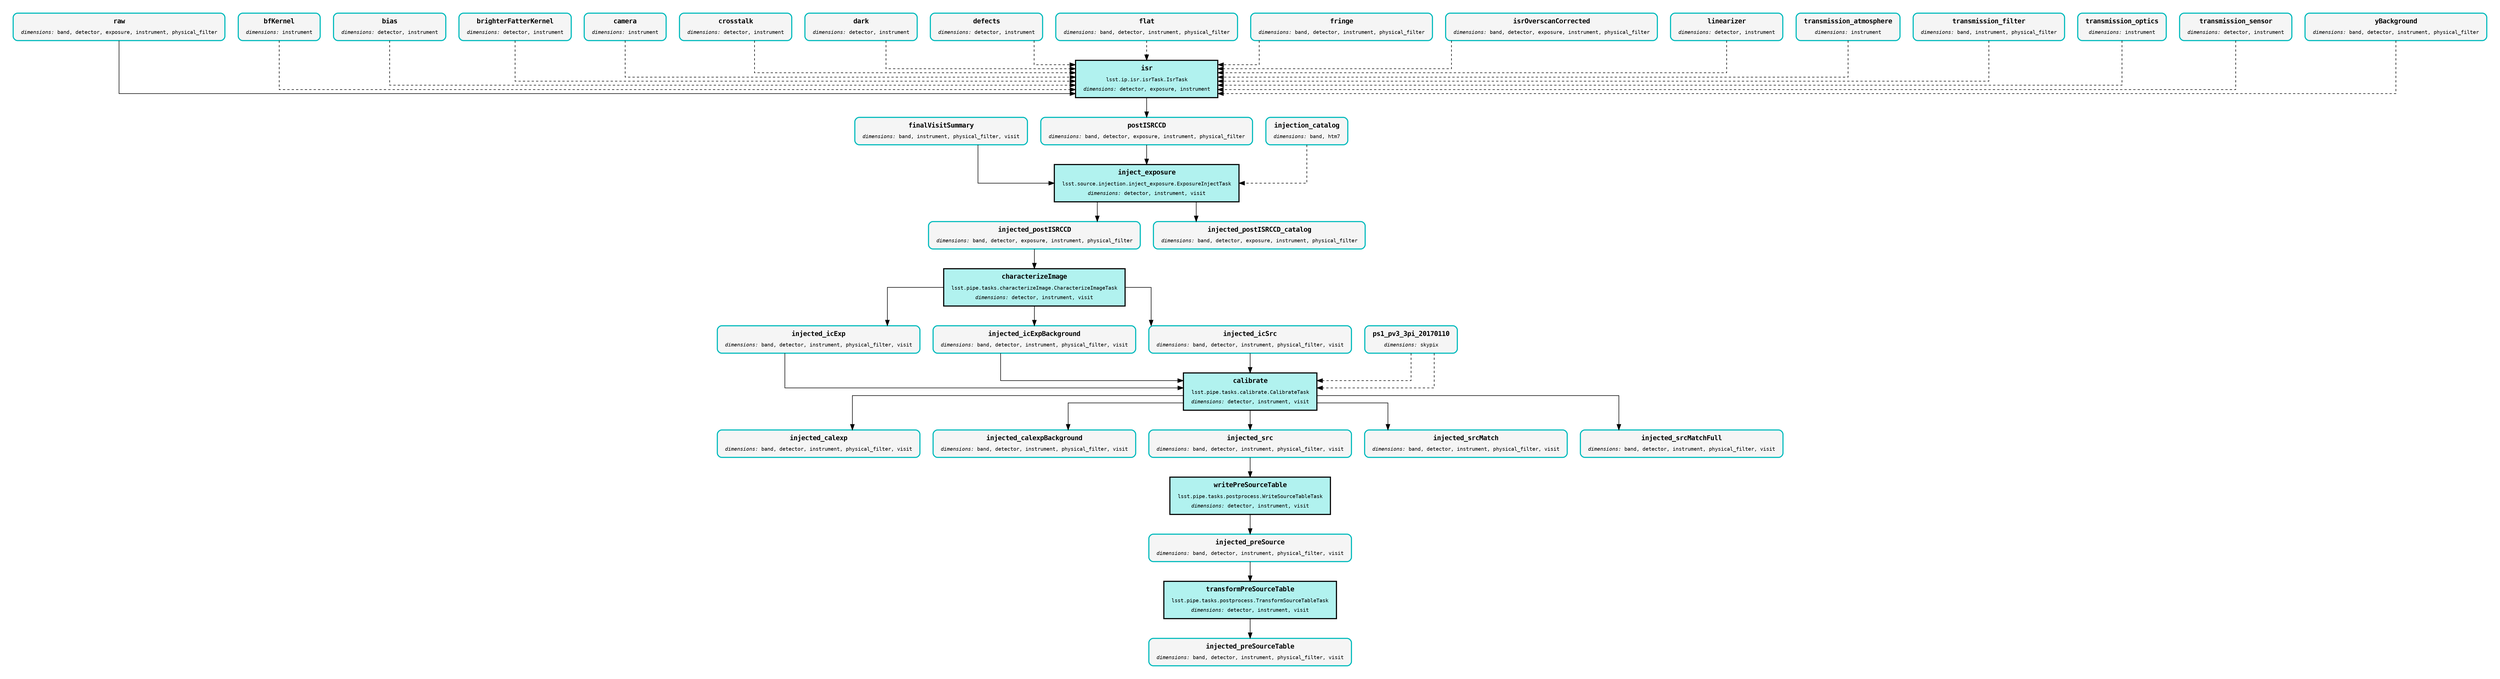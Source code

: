 digraph Pipeline {
graph [splines="ortho", nodesep="0.5", ranksep="0.75", pad="0.5"];
node [shape="box", fontname="Monospace", fontsize="14", margin="0.2,0.1", penwidth="3"];
edge [color="black", arrowsize="1.5", penwidth="1.5"];
"task0" [style="filled", color="black", fillcolor="#B1F2EF", label=<<TABLE BORDER="0" CELLPADDING="5"><TR><TD><B><FONT POINT-SIZE="18">calibrate</FONT></B></TD></TR><TR><TD>lsst.pipe.tasks.calibrate.CalibrateTask</TD></TR><TR><TD><I>dimensions:</I>&nbsp;detector, instrument, visit</TD></TR></TABLE>>];
"injected_icExp" [style="rounded,filled,bold", color="#00BABC", fillcolor="#F5F5F5", label=<<TABLE BORDER="0" CELLPADDING="5"><TR><TD><B><FONT POINT-SIZE="18">injected_icExp</FONT></B></TD></TR><TR><TD><I>dimensions:</I>&nbsp;band, detector, instrument, physical_filter, visit</TD></TR></TABLE>>];
"injected_icExp" -> "task0";
"injected_icExpBackground" [style="rounded,filled,bold", color="#00BABC", fillcolor="#F5F5F5", label=<<TABLE BORDER="0" CELLPADDING="5"><TR><TD><B><FONT POINT-SIZE="18">injected_icExpBackground</FONT></B></TD></TR><TR><TD><I>dimensions:</I>&nbsp;band, detector, instrument, physical_filter, visit</TD></TR></TABLE>>];
"injected_icExpBackground" -> "task0";
"injected_icSrc" [style="rounded,filled,bold", color="#00BABC", fillcolor="#F5F5F5", label=<<TABLE BORDER="0" CELLPADDING="5"><TR><TD><B><FONT POINT-SIZE="18">injected_icSrc</FONT></B></TD></TR><TR><TD><I>dimensions:</I>&nbsp;band, detector, instrument, physical_filter, visit</TD></TR></TABLE>>];
"injected_icSrc" -> "task0";
"ps1_pv3_3pi_20170110" [style="rounded,filled,bold", color="#00BABC", fillcolor="#F5F5F5", label=<<TABLE BORDER="0" CELLPADDING="5"><TR><TD><B><FONT POINT-SIZE="18">ps1_pv3_3pi_20170110</FONT></B></TD></TR><TR><TD><I>dimensions:</I>&nbsp;skypix</TD></TR></TABLE>>];
"ps1_pv3_3pi_20170110" -> "task0" [style="dashed"];
"ps1_pv3_3pi_20170110" -> "task0" [style="dashed"];
"injected_calexp" [style="rounded,filled,bold", color="#00BABC", fillcolor="#F5F5F5", label=<<TABLE BORDER="0" CELLPADDING="5"><TR><TD><B><FONT POINT-SIZE="18">injected_calexp</FONT></B></TD></TR><TR><TD><I>dimensions:</I>&nbsp;band, detector, instrument, physical_filter, visit</TD></TR></TABLE>>];
"task0" -> "injected_calexp";
"injected_calexpBackground" [style="rounded,filled,bold", color="#00BABC", fillcolor="#F5F5F5", label=<<TABLE BORDER="0" CELLPADDING="5"><TR><TD><B><FONT POINT-SIZE="18">injected_calexpBackground</FONT></B></TD></TR><TR><TD><I>dimensions:</I>&nbsp;band, detector, instrument, physical_filter, visit</TD></TR></TABLE>>];
"task0" -> "injected_calexpBackground";
"injected_src" [style="rounded,filled,bold", color="#00BABC", fillcolor="#F5F5F5", label=<<TABLE BORDER="0" CELLPADDING="5"><TR><TD><B><FONT POINT-SIZE="18">injected_src</FONT></B></TD></TR><TR><TD><I>dimensions:</I>&nbsp;band, detector, instrument, physical_filter, visit</TD></TR></TABLE>>];
"task0" -> "injected_src";
"injected_srcMatch" [style="rounded,filled,bold", color="#00BABC", fillcolor="#F5F5F5", label=<<TABLE BORDER="0" CELLPADDING="5"><TR><TD><B><FONT POINT-SIZE="18">injected_srcMatch</FONT></B></TD></TR><TR><TD><I>dimensions:</I>&nbsp;band, detector, instrument, physical_filter, visit</TD></TR></TABLE>>];
"task0" -> "injected_srcMatch";
"injected_srcMatchFull" [style="rounded,filled,bold", color="#00BABC", fillcolor="#F5F5F5", label=<<TABLE BORDER="0" CELLPADDING="5"><TR><TD><B><FONT POINT-SIZE="18">injected_srcMatchFull</FONT></B></TD></TR><TR><TD><I>dimensions:</I>&nbsp;band, detector, instrument, physical_filter, visit</TD></TR></TABLE>>];
"task0" -> "injected_srcMatchFull";
"task1" [style="filled", color="black", fillcolor="#B1F2EF", label=<<TABLE BORDER="0" CELLPADDING="5"><TR><TD><B><FONT POINT-SIZE="18">characterizeImage</FONT></B></TD></TR><TR><TD>lsst.pipe.tasks.characterizeImage.CharacterizeImageTask</TD></TR><TR><TD><I>dimensions:</I>&nbsp;detector, instrument, visit</TD></TR></TABLE>>];
"injected_postISRCCD" [style="rounded,filled,bold", color="#00BABC", fillcolor="#F5F5F5", label=<<TABLE BORDER="0" CELLPADDING="5"><TR><TD><B><FONT POINT-SIZE="18">injected_postISRCCD</FONT></B></TD></TR><TR><TD><I>dimensions:</I>&nbsp;band, detector, exposure, instrument, physical_filter</TD></TR></TABLE>>];
"injected_postISRCCD" -> "task1";
"task1" -> "injected_icExp";
"task1" -> "injected_icExpBackground";
"task1" -> "injected_icSrc";
"task2" [style="filled", color="black", fillcolor="#B1F2EF", label=<<TABLE BORDER="0" CELLPADDING="5"><TR><TD><B><FONT POINT-SIZE="18">inject_exposure</FONT></B></TD></TR><TR><TD>lsst.source.injection.inject_exposure.ExposureInjectTask</TD></TR><TR><TD><I>dimensions:</I>&nbsp;detector, instrument, visit</TD></TR></TABLE>>];
"finalVisitSummary" [style="rounded,filled,bold", color="#00BABC", fillcolor="#F5F5F5", label=<<TABLE BORDER="0" CELLPADDING="5"><TR><TD><B><FONT POINT-SIZE="18">finalVisitSummary</FONT></B></TD></TR><TR><TD><I>dimensions:</I>&nbsp;band, instrument, physical_filter, visit</TD></TR></TABLE>>];
"finalVisitSummary" -> "task2";
"postISRCCD" [style="rounded,filled,bold", color="#00BABC", fillcolor="#F5F5F5", label=<<TABLE BORDER="0" CELLPADDING="5"><TR><TD><B><FONT POINT-SIZE="18">postISRCCD</FONT></B></TD></TR><TR><TD><I>dimensions:</I>&nbsp;band, detector, exposure, instrument, physical_filter</TD></TR></TABLE>>];
"postISRCCD" -> "task2";
"injection_catalog" [style="rounded,filled,bold", color="#00BABC", fillcolor="#F5F5F5", label=<<TABLE BORDER="0" CELLPADDING="5"><TR><TD><B><FONT POINT-SIZE="18">injection_catalog</FONT></B></TD></TR><TR><TD><I>dimensions:</I>&nbsp;band, htm7</TD></TR></TABLE>>];
"injection_catalog" -> "task2" [style="dashed"];
"task2" -> "injected_postISRCCD";
"injected_postISRCCD_catalog" [style="rounded,filled,bold", color="#00BABC", fillcolor="#F5F5F5", label=<<TABLE BORDER="0" CELLPADDING="5"><TR><TD><B><FONT POINT-SIZE="18">injected_postISRCCD_catalog</FONT></B></TD></TR><TR><TD><I>dimensions:</I>&nbsp;band, detector, exposure, instrument, physical_filter</TD></TR></TABLE>>];
"task2" -> "injected_postISRCCD_catalog";
"task3" [style="filled", color="black", fillcolor="#B1F2EF", label=<<TABLE BORDER="0" CELLPADDING="5"><TR><TD><B><FONT POINT-SIZE="18">isr</FONT></B></TD></TR><TR><TD>lsst.ip.isr.isrTask.IsrTask</TD></TR><TR><TD><I>dimensions:</I>&nbsp;detector, exposure, instrument</TD></TR></TABLE>>];
"raw" [style="rounded,filled,bold", color="#00BABC", fillcolor="#F5F5F5", label=<<TABLE BORDER="0" CELLPADDING="5"><TR><TD><B><FONT POINT-SIZE="18">raw</FONT></B></TD></TR><TR><TD><I>dimensions:</I>&nbsp;band, detector, exposure, instrument, physical_filter</TD></TR></TABLE>>];
"raw" -> "task3";
"bfKernel" [style="rounded,filled,bold", color="#00BABC", fillcolor="#F5F5F5", label=<<TABLE BORDER="0" CELLPADDING="5"><TR><TD><B><FONT POINT-SIZE="18">bfKernel</FONT></B></TD></TR><TR><TD><I>dimensions:</I>&nbsp;instrument</TD></TR></TABLE>>];
"bfKernel" -> "task3" [style="dashed"];
"bias" [style="rounded,filled,bold", color="#00BABC", fillcolor="#F5F5F5", label=<<TABLE BORDER="0" CELLPADDING="5"><TR><TD><B><FONT POINT-SIZE="18">bias</FONT></B></TD></TR><TR><TD><I>dimensions:</I>&nbsp;detector, instrument</TD></TR></TABLE>>];
"bias" -> "task3" [style="dashed"];
"brighterFatterKernel" [style="rounded,filled,bold", color="#00BABC", fillcolor="#F5F5F5", label=<<TABLE BORDER="0" CELLPADDING="5"><TR><TD><B><FONT POINT-SIZE="18">brighterFatterKernel</FONT></B></TD></TR><TR><TD><I>dimensions:</I>&nbsp;detector, instrument</TD></TR></TABLE>>];
"brighterFatterKernel" -> "task3" [style="dashed"];
"camera" [style="rounded,filled,bold", color="#00BABC", fillcolor="#F5F5F5", label=<<TABLE BORDER="0" CELLPADDING="5"><TR><TD><B><FONT POINT-SIZE="18">camera</FONT></B></TD></TR><TR><TD><I>dimensions:</I>&nbsp;instrument</TD></TR></TABLE>>];
"camera" -> "task3" [style="dashed"];
"crosstalk" [style="rounded,filled,bold", color="#00BABC", fillcolor="#F5F5F5", label=<<TABLE BORDER="0" CELLPADDING="5"><TR><TD><B><FONT POINT-SIZE="18">crosstalk</FONT></B></TD></TR><TR><TD><I>dimensions:</I>&nbsp;detector, instrument</TD></TR></TABLE>>];
"crosstalk" -> "task3" [style="dashed"];
"dark" [style="rounded,filled,bold", color="#00BABC", fillcolor="#F5F5F5", label=<<TABLE BORDER="0" CELLPADDING="5"><TR><TD><B><FONT POINT-SIZE="18">dark</FONT></B></TD></TR><TR><TD><I>dimensions:</I>&nbsp;detector, instrument</TD></TR></TABLE>>];
"dark" -> "task3" [style="dashed"];
"defects" [style="rounded,filled,bold", color="#00BABC", fillcolor="#F5F5F5", label=<<TABLE BORDER="0" CELLPADDING="5"><TR><TD><B><FONT POINT-SIZE="18">defects</FONT></B></TD></TR><TR><TD><I>dimensions:</I>&nbsp;detector, instrument</TD></TR></TABLE>>];
"defects" -> "task3" [style="dashed"];
"flat" [style="rounded,filled,bold", color="#00BABC", fillcolor="#F5F5F5", label=<<TABLE BORDER="0" CELLPADDING="5"><TR><TD><B><FONT POINT-SIZE="18">flat</FONT></B></TD></TR><TR><TD><I>dimensions:</I>&nbsp;band, detector, instrument, physical_filter</TD></TR></TABLE>>];
"flat" -> "task3" [style="dashed"];
"fringe" [style="rounded,filled,bold", color="#00BABC", fillcolor="#F5F5F5", label=<<TABLE BORDER="0" CELLPADDING="5"><TR><TD><B><FONT POINT-SIZE="18">fringe</FONT></B></TD></TR><TR><TD><I>dimensions:</I>&nbsp;band, detector, instrument, physical_filter</TD></TR></TABLE>>];
"fringe" -> "task3" [style="dashed"];
"isrOverscanCorrected" [style="rounded,filled,bold", color="#00BABC", fillcolor="#F5F5F5", label=<<TABLE BORDER="0" CELLPADDING="5"><TR><TD><B><FONT POINT-SIZE="18">isrOverscanCorrected</FONT></B></TD></TR><TR><TD><I>dimensions:</I>&nbsp;band, detector, exposure, instrument, physical_filter</TD></TR></TABLE>>];
"isrOverscanCorrected" -> "task3" [style="dashed"];
"linearizer" [style="rounded,filled,bold", color="#00BABC", fillcolor="#F5F5F5", label=<<TABLE BORDER="0" CELLPADDING="5"><TR><TD><B><FONT POINT-SIZE="18">linearizer</FONT></B></TD></TR><TR><TD><I>dimensions:</I>&nbsp;detector, instrument</TD></TR></TABLE>>];
"linearizer" -> "task3" [style="dashed"];
"transmission_atmosphere" [style="rounded,filled,bold", color="#00BABC", fillcolor="#F5F5F5", label=<<TABLE BORDER="0" CELLPADDING="5"><TR><TD><B><FONT POINT-SIZE="18">transmission_atmosphere</FONT></B></TD></TR><TR><TD><I>dimensions:</I>&nbsp;instrument</TD></TR></TABLE>>];
"transmission_atmosphere" -> "task3" [style="dashed"];
"transmission_filter" [style="rounded,filled,bold", color="#00BABC", fillcolor="#F5F5F5", label=<<TABLE BORDER="0" CELLPADDING="5"><TR><TD><B><FONT POINT-SIZE="18">transmission_filter</FONT></B></TD></TR><TR><TD><I>dimensions:</I>&nbsp;band, instrument, physical_filter</TD></TR></TABLE>>];
"transmission_filter" -> "task3" [style="dashed"];
"transmission_optics" [style="rounded,filled,bold", color="#00BABC", fillcolor="#F5F5F5", label=<<TABLE BORDER="0" CELLPADDING="5"><TR><TD><B><FONT POINT-SIZE="18">transmission_optics</FONT></B></TD></TR><TR><TD><I>dimensions:</I>&nbsp;instrument</TD></TR></TABLE>>];
"transmission_optics" -> "task3" [style="dashed"];
"transmission_sensor" [style="rounded,filled,bold", color="#00BABC", fillcolor="#F5F5F5", label=<<TABLE BORDER="0" CELLPADDING="5"><TR><TD><B><FONT POINT-SIZE="18">transmission_sensor</FONT></B></TD></TR><TR><TD><I>dimensions:</I>&nbsp;detector, instrument</TD></TR></TABLE>>];
"transmission_sensor" -> "task3" [style="dashed"];
"yBackground" [style="rounded,filled,bold", color="#00BABC", fillcolor="#F5F5F5", label=<<TABLE BORDER="0" CELLPADDING="5"><TR><TD><B><FONT POINT-SIZE="18">yBackground</FONT></B></TD></TR><TR><TD><I>dimensions:</I>&nbsp;band, detector, instrument, physical_filter</TD></TR></TABLE>>];
"yBackground" -> "task3" [style="dashed"];
"task3" -> "postISRCCD";
"task4" [style="filled", color="black", fillcolor="#B1F2EF", label=<<TABLE BORDER="0" CELLPADDING="5"><TR><TD><B><FONT POINT-SIZE="18">transformPreSourceTable</FONT></B></TD></TR><TR><TD>lsst.pipe.tasks.postprocess.TransformSourceTableTask</TD></TR><TR><TD><I>dimensions:</I>&nbsp;detector, instrument, visit</TD></TR></TABLE>>];
"injected_preSource" [style="rounded,filled,bold", color="#00BABC", fillcolor="#F5F5F5", label=<<TABLE BORDER="0" CELLPADDING="5"><TR><TD><B><FONT POINT-SIZE="18">injected_preSource</FONT></B></TD></TR><TR><TD><I>dimensions:</I>&nbsp;band, detector, instrument, physical_filter, visit</TD></TR></TABLE>>];
"injected_preSource" -> "task4";
"injected_preSourceTable" [style="rounded,filled,bold", color="#00BABC", fillcolor="#F5F5F5", label=<<TABLE BORDER="0" CELLPADDING="5"><TR><TD><B><FONT POINT-SIZE="18">injected_preSourceTable</FONT></B></TD></TR><TR><TD><I>dimensions:</I>&nbsp;band, detector, instrument, physical_filter, visit</TD></TR></TABLE>>];
"task4" -> "injected_preSourceTable";
"task5" [style="filled", color="black", fillcolor="#B1F2EF", label=<<TABLE BORDER="0" CELLPADDING="5"><TR><TD><B><FONT POINT-SIZE="18">writePreSourceTable</FONT></B></TD></TR><TR><TD>lsst.pipe.tasks.postprocess.WriteSourceTableTask</TD></TR><TR><TD><I>dimensions:</I>&nbsp;detector, instrument, visit</TD></TR></TABLE>>];
"injected_src" -> "task5";
"task5" -> "injected_preSource";
}

